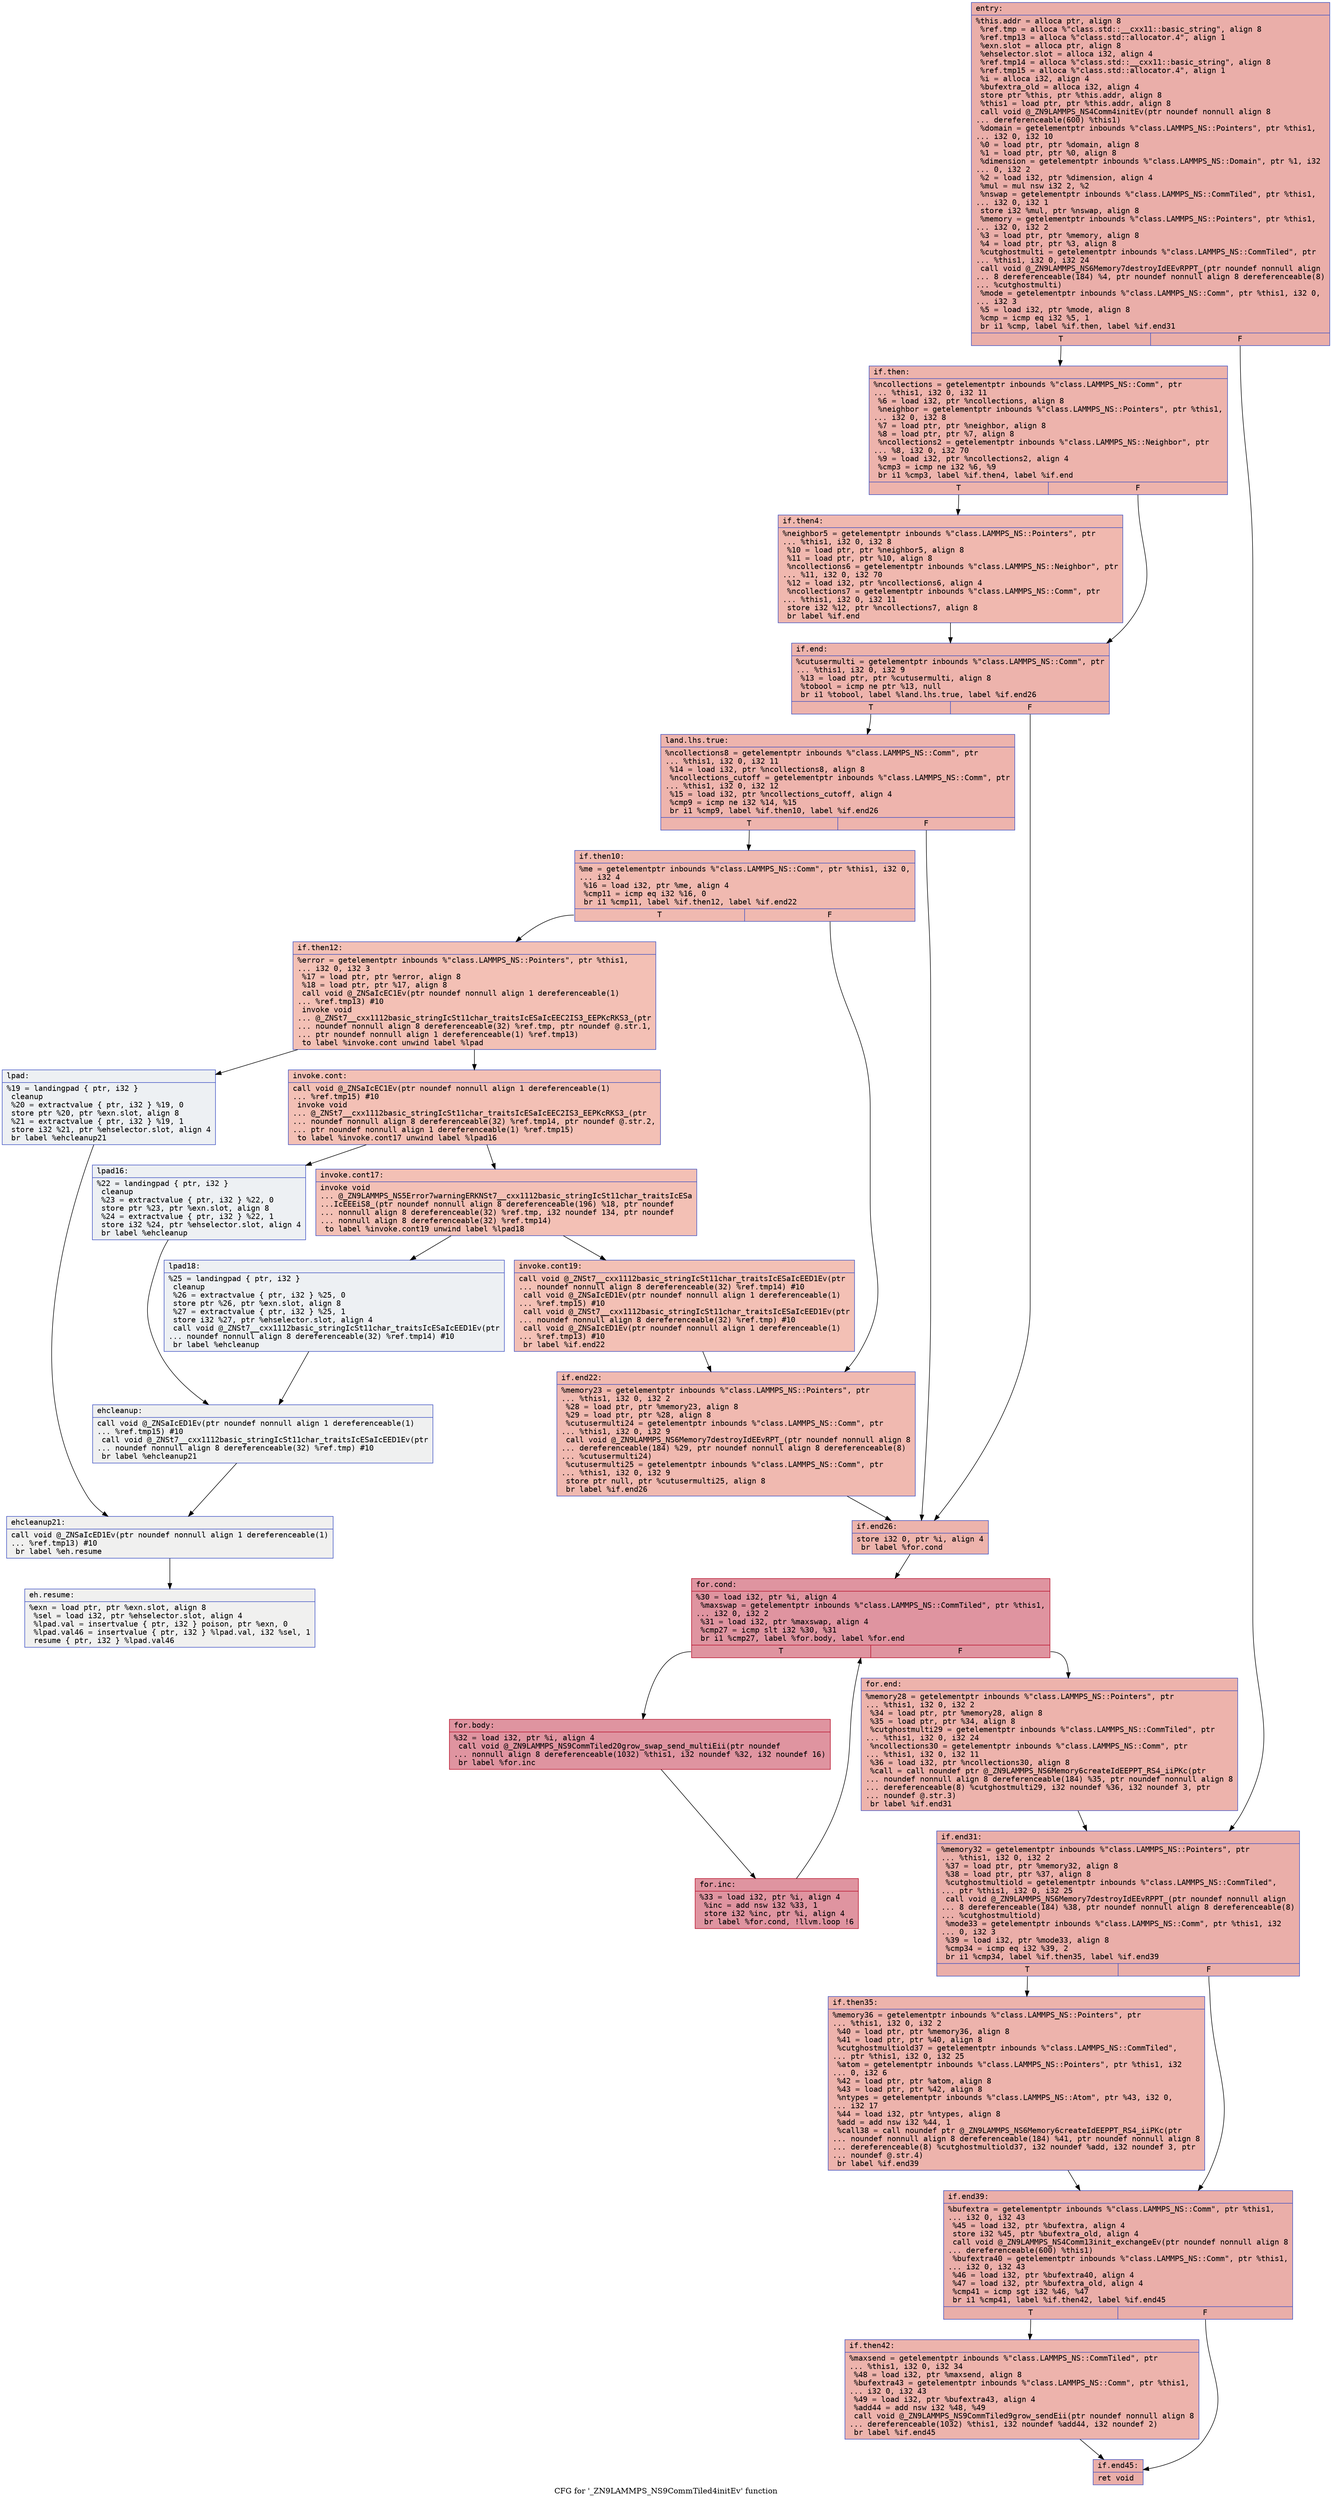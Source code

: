 digraph "CFG for '_ZN9LAMMPS_NS9CommTiled4initEv' function" {
	label="CFG for '_ZN9LAMMPS_NS9CommTiled4initEv' function";

	Node0x5560773b2250 [shape=record,color="#3d50c3ff", style=filled, fillcolor="#d0473d70" fontname="Courier",label="{entry:\l|  %this.addr = alloca ptr, align 8\l  %ref.tmp = alloca %\"class.std::__cxx11::basic_string\", align 8\l  %ref.tmp13 = alloca %\"class.std::allocator.4\", align 1\l  %exn.slot = alloca ptr, align 8\l  %ehselector.slot = alloca i32, align 4\l  %ref.tmp14 = alloca %\"class.std::__cxx11::basic_string\", align 8\l  %ref.tmp15 = alloca %\"class.std::allocator.4\", align 1\l  %i = alloca i32, align 4\l  %bufextra_old = alloca i32, align 4\l  store ptr %this, ptr %this.addr, align 8\l  %this1 = load ptr, ptr %this.addr, align 8\l  call void @_ZN9LAMMPS_NS4Comm4initEv(ptr noundef nonnull align 8\l... dereferenceable(600) %this1)\l  %domain = getelementptr inbounds %\"class.LAMMPS_NS::Pointers\", ptr %this1,\l... i32 0, i32 10\l  %0 = load ptr, ptr %domain, align 8\l  %1 = load ptr, ptr %0, align 8\l  %dimension = getelementptr inbounds %\"class.LAMMPS_NS::Domain\", ptr %1, i32\l... 0, i32 2\l  %2 = load i32, ptr %dimension, align 4\l  %mul = mul nsw i32 2, %2\l  %nswap = getelementptr inbounds %\"class.LAMMPS_NS::CommTiled\", ptr %this1,\l... i32 0, i32 1\l  store i32 %mul, ptr %nswap, align 8\l  %memory = getelementptr inbounds %\"class.LAMMPS_NS::Pointers\", ptr %this1,\l... i32 0, i32 2\l  %3 = load ptr, ptr %memory, align 8\l  %4 = load ptr, ptr %3, align 8\l  %cutghostmulti = getelementptr inbounds %\"class.LAMMPS_NS::CommTiled\", ptr\l... %this1, i32 0, i32 24\l  call void @_ZN9LAMMPS_NS6Memory7destroyIdEEvRPPT_(ptr noundef nonnull align\l... 8 dereferenceable(184) %4, ptr noundef nonnull align 8 dereferenceable(8)\l... %cutghostmulti)\l  %mode = getelementptr inbounds %\"class.LAMMPS_NS::Comm\", ptr %this1, i32 0,\l... i32 3\l  %5 = load i32, ptr %mode, align 8\l  %cmp = icmp eq i32 %5, 1\l  br i1 %cmp, label %if.then, label %if.end31\l|{<s0>T|<s1>F}}"];
	Node0x5560773b2250:s0 -> Node0x5560773bec10[tooltip="entry -> if.then\nProbability 50.00%" ];
	Node0x5560773b2250:s1 -> Node0x5560773bec80[tooltip="entry -> if.end31\nProbability 50.00%" ];
	Node0x5560773bec10 [shape=record,color="#3d50c3ff", style=filled, fillcolor="#d6524470" fontname="Courier",label="{if.then:\l|  %ncollections = getelementptr inbounds %\"class.LAMMPS_NS::Comm\", ptr\l... %this1, i32 0, i32 11\l  %6 = load i32, ptr %ncollections, align 8\l  %neighbor = getelementptr inbounds %\"class.LAMMPS_NS::Pointers\", ptr %this1,\l... i32 0, i32 8\l  %7 = load ptr, ptr %neighbor, align 8\l  %8 = load ptr, ptr %7, align 8\l  %ncollections2 = getelementptr inbounds %\"class.LAMMPS_NS::Neighbor\", ptr\l... %8, i32 0, i32 70\l  %9 = load i32, ptr %ncollections2, align 4\l  %cmp3 = icmp ne i32 %6, %9\l  br i1 %cmp3, label %if.then4, label %if.end\l|{<s0>T|<s1>F}}"];
	Node0x5560773bec10:s0 -> Node0x5560773b2cd0[tooltip="if.then -> if.then4\nProbability 50.00%" ];
	Node0x5560773bec10:s1 -> Node0x556077374d20[tooltip="if.then -> if.end\nProbability 50.00%" ];
	Node0x5560773b2cd0 [shape=record,color="#3d50c3ff", style=filled, fillcolor="#dc5d4a70" fontname="Courier",label="{if.then4:\l|  %neighbor5 = getelementptr inbounds %\"class.LAMMPS_NS::Pointers\", ptr\l... %this1, i32 0, i32 8\l  %10 = load ptr, ptr %neighbor5, align 8\l  %11 = load ptr, ptr %10, align 8\l  %ncollections6 = getelementptr inbounds %\"class.LAMMPS_NS::Neighbor\", ptr\l... %11, i32 0, i32 70\l  %12 = load i32, ptr %ncollections6, align 4\l  %ncollections7 = getelementptr inbounds %\"class.LAMMPS_NS::Comm\", ptr\l... %this1, i32 0, i32 11\l  store i32 %12, ptr %ncollections7, align 8\l  br label %if.end\l}"];
	Node0x5560773b2cd0 -> Node0x556077374d20[tooltip="if.then4 -> if.end\nProbability 100.00%" ];
	Node0x556077374d20 [shape=record,color="#3d50c3ff", style=filled, fillcolor="#d6524470" fontname="Courier",label="{if.end:\l|  %cutusermulti = getelementptr inbounds %\"class.LAMMPS_NS::Comm\", ptr\l... %this1, i32 0, i32 9\l  %13 = load ptr, ptr %cutusermulti, align 8\l  %tobool = icmp ne ptr %13, null\l  br i1 %tobool, label %land.lhs.true, label %if.end26\l|{<s0>T|<s1>F}}"];
	Node0x556077374d20:s0 -> Node0x5560773c0410[tooltip="if.end -> land.lhs.true\nProbability 62.50%" ];
	Node0x556077374d20:s1 -> Node0x5560773c0490[tooltip="if.end -> if.end26\nProbability 37.50%" ];
	Node0x5560773c0410 [shape=record,color="#3d50c3ff", style=filled, fillcolor="#d8564670" fontname="Courier",label="{land.lhs.true:\l|  %ncollections8 = getelementptr inbounds %\"class.LAMMPS_NS::Comm\", ptr\l... %this1, i32 0, i32 11\l  %14 = load i32, ptr %ncollections8, align 8\l  %ncollections_cutoff = getelementptr inbounds %\"class.LAMMPS_NS::Comm\", ptr\l... %this1, i32 0, i32 12\l  %15 = load i32, ptr %ncollections_cutoff, align 4\l  %cmp9 = icmp ne i32 %14, %15\l  br i1 %cmp9, label %if.then10, label %if.end26\l|{<s0>T|<s1>F}}"];
	Node0x5560773c0410:s0 -> Node0x5560773c09e0[tooltip="land.lhs.true -> if.then10\nProbability 50.00%" ];
	Node0x5560773c0410:s1 -> Node0x5560773c0490[tooltip="land.lhs.true -> if.end26\nProbability 50.00%" ];
	Node0x5560773c09e0 [shape=record,color="#3d50c3ff", style=filled, fillcolor="#de614d70" fontname="Courier",label="{if.then10:\l|  %me = getelementptr inbounds %\"class.LAMMPS_NS::Comm\", ptr %this1, i32 0,\l... i32 4\l  %16 = load i32, ptr %me, align 4\l  %cmp11 = icmp eq i32 %16, 0\l  br i1 %cmp11, label %if.then12, label %if.end22\l|{<s0>T|<s1>F}}"];
	Node0x5560773c09e0:s0 -> Node0x5560773c0cf0[tooltip="if.then10 -> if.then12\nProbability 37.50%" ];
	Node0x5560773c09e0:s1 -> Node0x5560773c0d40[tooltip="if.then10 -> if.end22\nProbability 62.50%" ];
	Node0x5560773c0cf0 [shape=record,color="#3d50c3ff", style=filled, fillcolor="#e5705870" fontname="Courier",label="{if.then12:\l|  %error = getelementptr inbounds %\"class.LAMMPS_NS::Pointers\", ptr %this1,\l... i32 0, i32 3\l  %17 = load ptr, ptr %error, align 8\l  %18 = load ptr, ptr %17, align 8\l  call void @_ZNSaIcEC1Ev(ptr noundef nonnull align 1 dereferenceable(1)\l... %ref.tmp13) #10\l  invoke void\l... @_ZNSt7__cxx1112basic_stringIcSt11char_traitsIcESaIcEEC2IS3_EEPKcRKS3_(ptr\l... noundef nonnull align 8 dereferenceable(32) %ref.tmp, ptr noundef @.str.1,\l... ptr noundef nonnull align 1 dereferenceable(1) %ref.tmp13)\l          to label %invoke.cont unwind label %lpad\l}"];
	Node0x5560773c0cf0 -> Node0x5560773c1340[tooltip="if.then12 -> invoke.cont\nProbability 100.00%" ];
	Node0x5560773c0cf0 -> Node0x5560773c1420[tooltip="if.then12 -> lpad\nProbability 0.00%" ];
	Node0x5560773c1340 [shape=record,color="#3d50c3ff", style=filled, fillcolor="#e5705870" fontname="Courier",label="{invoke.cont:\l|  call void @_ZNSaIcEC1Ev(ptr noundef nonnull align 1 dereferenceable(1)\l... %ref.tmp15) #10\l  invoke void\l... @_ZNSt7__cxx1112basic_stringIcSt11char_traitsIcESaIcEEC2IS3_EEPKcRKS3_(ptr\l... noundef nonnull align 8 dereferenceable(32) %ref.tmp14, ptr noundef @.str.2,\l... ptr noundef nonnull align 1 dereferenceable(1) %ref.tmp15)\l          to label %invoke.cont17 unwind label %lpad16\l}"];
	Node0x5560773c1340 -> Node0x5560773c17b0[tooltip="invoke.cont -> invoke.cont17\nProbability 100.00%" ];
	Node0x5560773c1340 -> Node0x5560773c1800[tooltip="invoke.cont -> lpad16\nProbability 0.00%" ];
	Node0x5560773c17b0 [shape=record,color="#3d50c3ff", style=filled, fillcolor="#e5705870" fontname="Courier",label="{invoke.cont17:\l|  invoke void\l... @_ZN9LAMMPS_NS5Error7warningERKNSt7__cxx1112basic_stringIcSt11char_traitsIcESa\l...IcEEEiS8_(ptr noundef nonnull align 8 dereferenceable(196) %18, ptr noundef\l... nonnull align 8 dereferenceable(32) %ref.tmp, i32 noundef 134, ptr noundef\l... nonnull align 8 dereferenceable(32) %ref.tmp14)\l          to label %invoke.cont19 unwind label %lpad18\l}"];
	Node0x5560773c17b0 -> Node0x5560773c1760[tooltip="invoke.cont17 -> invoke.cont19\nProbability 100.00%" ];
	Node0x5560773c17b0 -> Node0x5560773c2080[tooltip="invoke.cont17 -> lpad18\nProbability 0.00%" ];
	Node0x5560773c1760 [shape=record,color="#3d50c3ff", style=filled, fillcolor="#e5705870" fontname="Courier",label="{invoke.cont19:\l|  call void @_ZNSt7__cxx1112basic_stringIcSt11char_traitsIcESaIcEED1Ev(ptr\l... noundef nonnull align 8 dereferenceable(32) %ref.tmp14) #10\l  call void @_ZNSaIcED1Ev(ptr noundef nonnull align 1 dereferenceable(1)\l... %ref.tmp15) #10\l  call void @_ZNSt7__cxx1112basic_stringIcSt11char_traitsIcESaIcEED1Ev(ptr\l... noundef nonnull align 8 dereferenceable(32) %ref.tmp) #10\l  call void @_ZNSaIcED1Ev(ptr noundef nonnull align 1 dereferenceable(1)\l... %ref.tmp13) #10\l  br label %if.end22\l}"];
	Node0x5560773c1760 -> Node0x5560773c0d40[tooltip="invoke.cont19 -> if.end22\nProbability 100.00%" ];
	Node0x5560773c1420 [shape=record,color="#3d50c3ff", style=filled, fillcolor="#d6dce470" fontname="Courier",label="{lpad:\l|  %19 = landingpad \{ ptr, i32 \}\l          cleanup\l  %20 = extractvalue \{ ptr, i32 \} %19, 0\l  store ptr %20, ptr %exn.slot, align 8\l  %21 = extractvalue \{ ptr, i32 \} %19, 1\l  store i32 %21, ptr %ehselector.slot, align 4\l  br label %ehcleanup21\l}"];
	Node0x5560773c1420 -> Node0x5560773c2c90[tooltip="lpad -> ehcleanup21\nProbability 100.00%" ];
	Node0x5560773c1800 [shape=record,color="#3d50c3ff", style=filled, fillcolor="#d6dce470" fontname="Courier",label="{lpad16:\l|  %22 = landingpad \{ ptr, i32 \}\l          cleanup\l  %23 = extractvalue \{ ptr, i32 \} %22, 0\l  store ptr %23, ptr %exn.slot, align 8\l  %24 = extractvalue \{ ptr, i32 \} %22, 1\l  store i32 %24, ptr %ehselector.slot, align 4\l  br label %ehcleanup\l}"];
	Node0x5560773c1800 -> Node0x5560773c3060[tooltip="lpad16 -> ehcleanup\nProbability 100.00%" ];
	Node0x5560773c2080 [shape=record,color="#3d50c3ff", style=filled, fillcolor="#d6dce470" fontname="Courier",label="{lpad18:\l|  %25 = landingpad \{ ptr, i32 \}\l          cleanup\l  %26 = extractvalue \{ ptr, i32 \} %25, 0\l  store ptr %26, ptr %exn.slot, align 8\l  %27 = extractvalue \{ ptr, i32 \} %25, 1\l  store i32 %27, ptr %ehselector.slot, align 4\l  call void @_ZNSt7__cxx1112basic_stringIcSt11char_traitsIcESaIcEED1Ev(ptr\l... noundef nonnull align 8 dereferenceable(32) %ref.tmp14) #10\l  br label %ehcleanup\l}"];
	Node0x5560773c2080 -> Node0x5560773c3060[tooltip="lpad18 -> ehcleanup\nProbability 100.00%" ];
	Node0x5560773c3060 [shape=record,color="#3d50c3ff", style=filled, fillcolor="#dbdcde70" fontname="Courier",label="{ehcleanup:\l|  call void @_ZNSaIcED1Ev(ptr noundef nonnull align 1 dereferenceable(1)\l... %ref.tmp15) #10\l  call void @_ZNSt7__cxx1112basic_stringIcSt11char_traitsIcESaIcEED1Ev(ptr\l... noundef nonnull align 8 dereferenceable(32) %ref.tmp) #10\l  br label %ehcleanup21\l}"];
	Node0x5560773c3060 -> Node0x5560773c2c90[tooltip="ehcleanup -> ehcleanup21\nProbability 100.00%" ];
	Node0x5560773c2c90 [shape=record,color="#3d50c3ff", style=filled, fillcolor="#dedcdb70" fontname="Courier",label="{ehcleanup21:\l|  call void @_ZNSaIcED1Ev(ptr noundef nonnull align 1 dereferenceable(1)\l... %ref.tmp13) #10\l  br label %eh.resume\l}"];
	Node0x5560773c2c90 -> Node0x5560773c3970[tooltip="ehcleanup21 -> eh.resume\nProbability 100.00%" ];
	Node0x5560773c0d40 [shape=record,color="#3d50c3ff", style=filled, fillcolor="#de614d70" fontname="Courier",label="{if.end22:\l|  %memory23 = getelementptr inbounds %\"class.LAMMPS_NS::Pointers\", ptr\l... %this1, i32 0, i32 2\l  %28 = load ptr, ptr %memory23, align 8\l  %29 = load ptr, ptr %28, align 8\l  %cutusermulti24 = getelementptr inbounds %\"class.LAMMPS_NS::Comm\", ptr\l... %this1, i32 0, i32 9\l  call void @_ZN9LAMMPS_NS6Memory7destroyIdEEvRPT_(ptr noundef nonnull align 8\l... dereferenceable(184) %29, ptr noundef nonnull align 8 dereferenceable(8)\l... %cutusermulti24)\l  %cutusermulti25 = getelementptr inbounds %\"class.LAMMPS_NS::Comm\", ptr\l... %this1, i32 0, i32 9\l  store ptr null, ptr %cutusermulti25, align 8\l  br label %if.end26\l}"];
	Node0x5560773c0d40 -> Node0x5560773c0490[tooltip="if.end22 -> if.end26\nProbability 100.00%" ];
	Node0x5560773c0490 [shape=record,color="#3d50c3ff", style=filled, fillcolor="#d6524470" fontname="Courier",label="{if.end26:\l|  store i32 0, ptr %i, align 4\l  br label %for.cond\l}"];
	Node0x5560773c0490 -> Node0x5560773c4110[tooltip="if.end26 -> for.cond\nProbability 100.00%" ];
	Node0x5560773c4110 [shape=record,color="#b70d28ff", style=filled, fillcolor="#b70d2870" fontname="Courier",label="{for.cond:\l|  %30 = load i32, ptr %i, align 4\l  %maxswap = getelementptr inbounds %\"class.LAMMPS_NS::CommTiled\", ptr %this1,\l... i32 0, i32 2\l  %31 = load i32, ptr %maxswap, align 4\l  %cmp27 = icmp slt i32 %30, %31\l  br i1 %cmp27, label %for.body, label %for.end\l|{<s0>T|<s1>F}}"];
	Node0x5560773c4110:s0 -> Node0x5560773c4420[tooltip="for.cond -> for.body\nProbability 96.88%" ];
	Node0x5560773c4110:s1 -> Node0x5560773c44a0[tooltip="for.cond -> for.end\nProbability 3.12%" ];
	Node0x5560773c4420 [shape=record,color="#b70d28ff", style=filled, fillcolor="#b70d2870" fontname="Courier",label="{for.body:\l|  %32 = load i32, ptr %i, align 4\l  call void @_ZN9LAMMPS_NS9CommTiled20grow_swap_send_multiEii(ptr noundef\l... nonnull align 8 dereferenceable(1032) %this1, i32 noundef %32, i32 noundef 16)\l  br label %for.inc\l}"];
	Node0x5560773c4420 -> Node0x5560773c4800[tooltip="for.body -> for.inc\nProbability 100.00%" ];
	Node0x5560773c4800 [shape=record,color="#b70d28ff", style=filled, fillcolor="#b70d2870" fontname="Courier",label="{for.inc:\l|  %33 = load i32, ptr %i, align 4\l  %inc = add nsw i32 %33, 1\l  store i32 %inc, ptr %i, align 4\l  br label %for.cond, !llvm.loop !6\l}"];
	Node0x5560773c4800 -> Node0x5560773c4110[tooltip="for.inc -> for.cond\nProbability 100.00%" ];
	Node0x5560773c44a0 [shape=record,color="#3d50c3ff", style=filled, fillcolor="#d6524470" fontname="Courier",label="{for.end:\l|  %memory28 = getelementptr inbounds %\"class.LAMMPS_NS::Pointers\", ptr\l... %this1, i32 0, i32 2\l  %34 = load ptr, ptr %memory28, align 8\l  %35 = load ptr, ptr %34, align 8\l  %cutghostmulti29 = getelementptr inbounds %\"class.LAMMPS_NS::CommTiled\", ptr\l... %this1, i32 0, i32 24\l  %ncollections30 = getelementptr inbounds %\"class.LAMMPS_NS::Comm\", ptr\l... %this1, i32 0, i32 11\l  %36 = load i32, ptr %ncollections30, align 8\l  %call = call noundef ptr @_ZN9LAMMPS_NS6Memory6createIdEEPPT_RS4_iiPKc(ptr\l... noundef nonnull align 8 dereferenceable(184) %35, ptr noundef nonnull align 8\l... dereferenceable(8) %cutghostmulti29, i32 noundef %36, i32 noundef 3, ptr\l... noundef @.str.3)\l  br label %if.end31\l}"];
	Node0x5560773c44a0 -> Node0x5560773bec80[tooltip="for.end -> if.end31\nProbability 100.00%" ];
	Node0x5560773bec80 [shape=record,color="#3d50c3ff", style=filled, fillcolor="#d0473d70" fontname="Courier",label="{if.end31:\l|  %memory32 = getelementptr inbounds %\"class.LAMMPS_NS::Pointers\", ptr\l... %this1, i32 0, i32 2\l  %37 = load ptr, ptr %memory32, align 8\l  %38 = load ptr, ptr %37, align 8\l  %cutghostmultiold = getelementptr inbounds %\"class.LAMMPS_NS::CommTiled\",\l... ptr %this1, i32 0, i32 25\l  call void @_ZN9LAMMPS_NS6Memory7destroyIdEEvRPPT_(ptr noundef nonnull align\l... 8 dereferenceable(184) %38, ptr noundef nonnull align 8 dereferenceable(8)\l... %cutghostmultiold)\l  %mode33 = getelementptr inbounds %\"class.LAMMPS_NS::Comm\", ptr %this1, i32\l... 0, i32 3\l  %39 = load i32, ptr %mode33, align 8\l  %cmp34 = icmp eq i32 %39, 2\l  br i1 %cmp34, label %if.then35, label %if.end39\l|{<s0>T|<s1>F}}"];
	Node0x5560773bec80:s0 -> Node0x5560773c58b0[tooltip="if.end31 -> if.then35\nProbability 50.00%" ];
	Node0x5560773bec80:s1 -> Node0x5560773c5900[tooltip="if.end31 -> if.end39\nProbability 50.00%" ];
	Node0x5560773c58b0 [shape=record,color="#3d50c3ff", style=filled, fillcolor="#d6524470" fontname="Courier",label="{if.then35:\l|  %memory36 = getelementptr inbounds %\"class.LAMMPS_NS::Pointers\", ptr\l... %this1, i32 0, i32 2\l  %40 = load ptr, ptr %memory36, align 8\l  %41 = load ptr, ptr %40, align 8\l  %cutghostmultiold37 = getelementptr inbounds %\"class.LAMMPS_NS::CommTiled\",\l... ptr %this1, i32 0, i32 25\l  %atom = getelementptr inbounds %\"class.LAMMPS_NS::Pointers\", ptr %this1, i32\l... 0, i32 6\l  %42 = load ptr, ptr %atom, align 8\l  %43 = load ptr, ptr %42, align 8\l  %ntypes = getelementptr inbounds %\"class.LAMMPS_NS::Atom\", ptr %43, i32 0,\l... i32 17\l  %44 = load i32, ptr %ntypes, align 8\l  %add = add nsw i32 %44, 1\l  %call38 = call noundef ptr @_ZN9LAMMPS_NS6Memory6createIdEEPPT_RS4_iiPKc(ptr\l... noundef nonnull align 8 dereferenceable(184) %41, ptr noundef nonnull align 8\l... dereferenceable(8) %cutghostmultiold37, i32 noundef %add, i32 noundef 3, ptr\l... noundef @.str.4)\l  br label %if.end39\l}"];
	Node0x5560773c58b0 -> Node0x5560773c5900[tooltip="if.then35 -> if.end39\nProbability 100.00%" ];
	Node0x5560773c5900 [shape=record,color="#3d50c3ff", style=filled, fillcolor="#d0473d70" fontname="Courier",label="{if.end39:\l|  %bufextra = getelementptr inbounds %\"class.LAMMPS_NS::Comm\", ptr %this1,\l... i32 0, i32 43\l  %45 = load i32, ptr %bufextra, align 4\l  store i32 %45, ptr %bufextra_old, align 4\l  call void @_ZN9LAMMPS_NS4Comm13init_exchangeEv(ptr noundef nonnull align 8\l... dereferenceable(600) %this1)\l  %bufextra40 = getelementptr inbounds %\"class.LAMMPS_NS::Comm\", ptr %this1,\l... i32 0, i32 43\l  %46 = load i32, ptr %bufextra40, align 4\l  %47 = load i32, ptr %bufextra_old, align 4\l  %cmp41 = icmp sgt i32 %46, %47\l  br i1 %cmp41, label %if.then42, label %if.end45\l|{<s0>T|<s1>F}}"];
	Node0x5560773c5900:s0 -> Node0x5560773c7110[tooltip="if.end39 -> if.then42\nProbability 50.00%" ];
	Node0x5560773c5900:s1 -> Node0x5560773c7190[tooltip="if.end39 -> if.end45\nProbability 50.00%" ];
	Node0x5560773c7110 [shape=record,color="#3d50c3ff", style=filled, fillcolor="#d6524470" fontname="Courier",label="{if.then42:\l|  %maxsend = getelementptr inbounds %\"class.LAMMPS_NS::CommTiled\", ptr\l... %this1, i32 0, i32 34\l  %48 = load i32, ptr %maxsend, align 8\l  %bufextra43 = getelementptr inbounds %\"class.LAMMPS_NS::Comm\", ptr %this1,\l... i32 0, i32 43\l  %49 = load i32, ptr %bufextra43, align 4\l  %add44 = add nsw i32 %48, %49\l  call void @_ZN9LAMMPS_NS9CommTiled9grow_sendEii(ptr noundef nonnull align 8\l... dereferenceable(1032) %this1, i32 noundef %add44, i32 noundef 2)\l  br label %if.end45\l}"];
	Node0x5560773c7110 -> Node0x5560773c7190[tooltip="if.then42 -> if.end45\nProbability 100.00%" ];
	Node0x5560773c7190 [shape=record,color="#3d50c3ff", style=filled, fillcolor="#d0473d70" fontname="Courier",label="{if.end45:\l|  ret void\l}"];
	Node0x5560773c3970 [shape=record,color="#3d50c3ff", style=filled, fillcolor="#dedcdb70" fontname="Courier",label="{eh.resume:\l|  %exn = load ptr, ptr %exn.slot, align 8\l  %sel = load i32, ptr %ehselector.slot, align 4\l  %lpad.val = insertvalue \{ ptr, i32 \} poison, ptr %exn, 0\l  %lpad.val46 = insertvalue \{ ptr, i32 \} %lpad.val, i32 %sel, 1\l  resume \{ ptr, i32 \} %lpad.val46\l}"];
}
